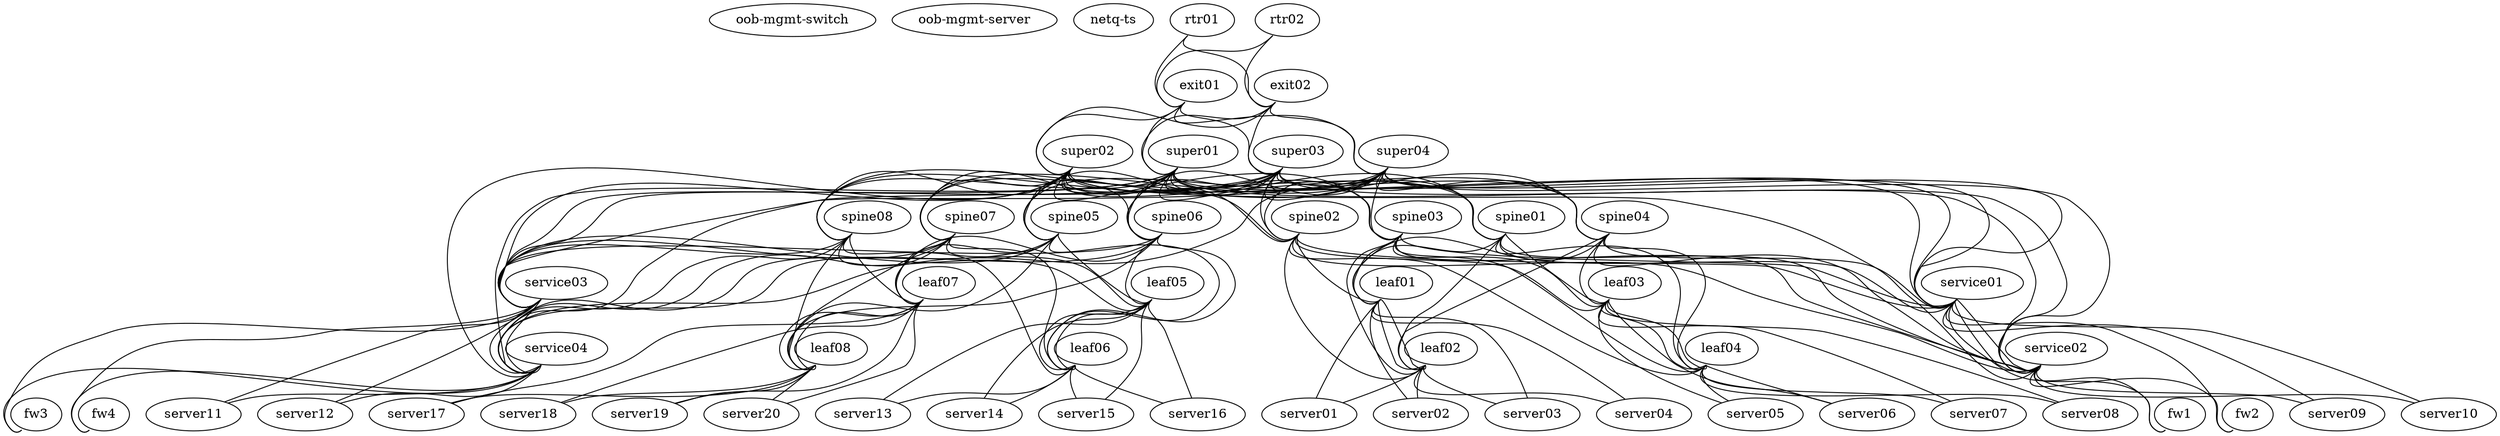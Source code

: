 graph dc {
   "oob-mgmt-switch"  [function="oob-switch" mgmt_ip="192.168.200.2"]
   "oob-mgmt-server"  [function="oob-server" mgmt_ip="192.168.200.1"]
   "netq-ts"   [function="host" mgmt_ip="192.168.200.250" memory="65535" os="cumulus/ts"]

   "rtr01"  [function="exit"]
   "rtr02"  [function="exit"]
   "exit01"  [function="exit"]
   "exit02"  [function="exit"]
   "super01"  [function="spine"]
   "super02" [function="spine"]
   "super03"  [function="spine"]
   "super04" [function="spine"]
   "spine01" [function="spine"]
   "spine02" [function="spine"]
   "spine03" [function="spine"]
   "spine04" [function="spine"]
   "spine05" [function="spine"]
   "spine06" [function="spine"]
   "spine07" [function="spine"]
   "spine08" [function="spine"]
   "fw1" [function="leaf"]
   "fw2" [function="leaf"]
   "fw3" [function="leaf"]
   "fw4" [function="leaf"]
   "leaf01" [function="leaf"]
   "leaf02" [function="leaf"]
   "leaf03" [function="leaf"]
   "leaf04" [function="leaf"]
   "leaf05" [function="leaf"]
   "leaf06" [function="leaf"]
   "leaf07" [function="leaf"]
   "leaf08" [function="leaf"]
   "service01" [function="exit"]
   "service02" [function="exit"]
   "service03" [function="exit"]
   "service04" [function="exit"]
   
   "server01" [function="host" os="generic/ubuntu1804"]
   "server02" [function="host" os="generic/ubuntu1804"]
   "server03" [function="host" os="generic/ubuntu1804"]
   "server04" [function="host" os="generic/ubuntu1804"]
   "server05" [function="host" os="generic/ubuntu1804"]
   "server06" [function="host" os="generic/ubuntu1804"]
   "server07" [function="host" os="generic/ubuntu1804"]
   "server08" [function="host" os="generic/ubuntu1804"]
   "server09" [function="host" os="generic/ubuntu1804"]
   "server10" [function="host" os="generic/ubuntu1804"]
   "server11" [function="host" os="generic/ubuntu1804"]
   "server12" [function="host" os="generic/ubuntu1804"]
   "server13" [function="host" os="generic/ubuntu1804"]
   "server14" [function="host" os="generic/ubuntu1804"]
   "server15" [function="host" os="generic/ubuntu1804"]
   "server16" [function="host" os="generic/ubuntu1804"]
   "server17" [function="host" os="generic/ubuntu1804"]
   "server18" [function="host" os="generic/ubuntu1804"]
   "server19" [function="host" os="generic/ubuntu1804"]
   "server20" [function="host" os="generic/ubuntu1804"]

   "rtr01":"swp1" -- "exit01":"swp6"
   "rtr02":"swp1" -- "exit01":"swp7"
   "rtr01":"swp2" -- "exit02":"swp6"
   "rtr02":"swp2" -- "exit02":"swp7"
   
   "exit01":"swp1" -- "super01":"swp31"
   "exit02":"swp1" -- "super01":"swp32"
   "exit01":"swp2" -- "super02":"swp31"
   "exit02":"swp2" -- "super02":"swp32"
   "exit01":"swp3" -- "super03":"swp31"
   "exit02":"swp3" -- "super03":"swp32"
   "exit01":"swp4" -- "super04":"swp31"
   "exit02":"swp4" -- "super04":"swp32"
   
   "super01":"swp1" -- "spine01":"swp29"
   "super02":"swp1" -- "spine01":"swp30"
   "super03":"swp1" -- "spine01":"swp31"
   "super04":"swp1" -- "spine01":"swp32"
   "super01":"swp2" -- "spine02":"swp29"
   "super02":"swp2" -- "spine02":"swp30"
   "super03":"swp2" -- "spine02":"swp31"
   "super04":"swp2" -- "spine02":"swp32"
   "super01":"swp3" -- "spine03":"swp29"
   "super02":"swp3" -- "spine03":"swp30"
   "super03":"swp3" -- "spine03":"swp31"
   "super04":"swp3" -- "spine03":"swp32"
   "super01":"swp4" -- "spine04":"swp29"
   "super02":"swp4" -- "spine04":"swp30"
   "super03":"swp4" -- "spine04":"swp31"
   "super04":"swp4" -- "spine04":"swp32"
   "super01":"swp9" -- "service01":"swp29"
   "super02":"swp9" -- "service01":"swp30"
   "super03":"swp9" -- "service01":"swp31"
   "super04":"swp9" -- "service01":"swp32"
   "super01":"swp10" -- "service02":"swp29"
   "super02":"swp10" -- "service02":"swp30"
   "super03":"swp10" -- "service02":"swp31"
   "super04":"swp10" -- "service02":"swp32"
   "super01":"swp5" -- "spine05":"swp29"
   "super02":"swp5" -- "spine05":"swp30"
   "super03":"swp5" -- "spine05":"swp31"
   "super04":"swp5" -- "spine05":"swp32"
   "super01":"swp6" -- "spine06":"swp29"
   "super02":"swp6" -- "spine06":"swp30"
   "super03":"swp6" -- "spine06":"swp31"
   "super04":"swp6" -- "spine06":"swp32"
   "super01":"swp7" -- "spine07":"swp29"
   "super02":"swp7" -- "spine07":"swp30"
   "super03":"swp7" -- "spine07":"swp31"
   "super04":"swp7" -- "spine07":"swp32"
   "super01":"swp8" -- "spine08":"swp29"
   "super02":"swp8" -- "spine08":"swp30"
   "super03":"swp8" -- "spine08":"swp31"
   "super04":"swp8" -- "spine08":"swp32"
   "super01":"swp11" -- "service03":"swp29"
   "super02":"swp11" -- "service03":"swp30"
   "super03":"swp11" -- "service03":"swp31"
   "super04":"swp11" -- "service03":"swp32"
   "super01":"swp12" -- "service04":"swp29"
   "super02":"swp12" -- "service04":"swp30"
   "super03":"swp12" -- "service04":"swp31"
   "super04":"swp12" -- "service04":"swp32"

   "spine01":"swp1" -- "leaf01":"swp51"
   "spine02":"swp1" -- "leaf01":"swp52"
   "spine03":"swp1" -- "leaf01":"swp53"
   "spine04":"swp1" -- "leaf01":"swp54"
   "spine01":"swp2" -- "leaf02":"swp51"
   "spine02":"swp2" -- "leaf02":"swp52"
   "spine03":"swp2" -- "leaf02":"swp53"
   "spine04":"swp2" -- "leaf02":"swp54"
   "spine01":"swp3" -- "leaf03":"swp51"
   "spine02":"swp3" -- "leaf03":"swp52"
   "spine03":"swp3" -- "leaf03":"swp53"
   "spine04":"swp3" -- "leaf03":"swp54"
   "spine01":"swp4" -- "leaf04":"swp51"
   "spine02":"swp4" -- "leaf04":"swp52"
   "spine03":"swp4" -- "leaf04":"swp53"
   "spine04":"swp4" -- "leaf04":"swp54"
   "spine01":"swp5" -- "service01":"swp25"
   "spine02":"swp5" -- "service01":"swp26"
   "spine03":"swp5" -- "service01":"swp27"
   "spine04":"swp5" -- "service01":"swp28"
   "spine01":"swp6" -- "service02":"swp25"
   "spine02":"swp6" -- "service02":"swp26"
   "spine03":"swp6" -- "service02":"swp27"
   "spine04":"swp6" -- "service02":"swp28"

   "leaf01":"swp1" -- "server01":"eth1"
   "leaf01":"swp2" -- "server02":"eth1"
   "leaf01":"swp3" -- "server03":"eth1"
   "leaf01":"swp4" -- "server04":"eth1"
   "leaf02":"swp1" -- "server01":"eth2"
   "leaf02":"swp2" -- "server02":"eth2"
   "leaf02":"swp3" -- "server03":"eth2"
   "leaf02":"swp4" -- "server04":"eth2"
   "leaf03":"swp1" -- "server05":"eth1"
   "leaf03":"swp2" -- "server06":"eth1"
   "leaf03":"swp3" -- "server07":"eth1"
   "leaf03":"swp4" -- "server08":"eth1"
   "leaf04":"swp1" -- "server05":"eth2"
   "leaf04":"swp2" -- "server06":"eth2"
   "leaf04":"swp3" -- "server07":"eth2"
   "leaf04":"swp4" -- "server08":"eth2"
   "service01":"swp1" -- "server09":"eth1"
   "service01":"swp2" -- "server10":"eth1"
   "service01":"swp3" -- "fw1":"swp1"
   "service01":"swp4" -- "fw2":"swp1"
   "service02":"swp1" -- "server09":"eth2"
   "service02":"swp2" -- "server10":"eth2"
   "service02":"swp3" -- "fw1":"swp2"
   "service02":"swp4" -- "fw2":"swp2"

   "leaf01":"swp49" -- "leaf02":"swp49"
   "leaf01":"swp50" -- "leaf02":"swp50"
   "leaf03":"swp49" -- "leaf04":"swp49"
   "leaf03":"swp50" -- "leaf04":"swp50"
   "service01":"swp20" -- "service02":"swp20"
   "service01":"swp21" -- "service02":"swp21"


   "spine05":"swp1" -- "leaf05":"swp51"
   "spine06":"swp1" -- "leaf05":"swp52"
   "spine07":"swp1" -- "leaf05":"swp53"
   "spine08":"swp1" -- "leaf05":"swp54"
   "spine05":"swp2" -- "leaf06":"swp51"
   "spine06":"swp2" -- "leaf06":"swp52"
   "spine07":"swp2" -- "leaf06":"swp53"
   "spine08":"swp2" -- "leaf06":"swp54"
   "spine05":"swp3" -- "leaf07":"swp51"
   "spine06":"swp3" -- "leaf07":"swp52"
   "spine07":"swp3" -- "leaf07":"swp53"
   "spine08":"swp3" -- "leaf07":"swp54"
   "spine05":"swp4" -- "leaf08":"swp51"
   "spine06":"swp4" -- "leaf08":"swp52"
   "spine07":"swp4" -- "leaf08":"swp53"
   "spine08":"swp4" -- "leaf08":"swp54"
   "spine05":"swp5" -- "service03":"swp25"
   "spine06":"swp5" -- "service03":"swp26"
   "spine07":"swp5" -- "service03":"swp27"
   "spine08":"swp5" -- "service03":"swp28"
   "spine05":"swp6" -- "service04":"swp25"
   "spine06":"swp6" -- "service04":"swp26"
   "spine07":"swp6" -- "service04":"swp27"
   "spine08":"swp6" -- "service04":"swp28"

   "leaf05":"swp1" -- "server13":"eth1"
   "leaf05":"swp2" -- "server14":"eth1"
   "leaf05":"swp3" -- "server15":"eth1"
   "leaf05":"swp4" -- "server16":"eth1"
   "leaf06":"swp1" -- "server13":"eth2"
   "leaf06":"swp2" -- "server14":"eth2"
   "leaf06":"swp3" -- "server15":"eth2"
   "leaf06":"swp4" -- "server16":"eth2"
   "leaf07":"swp1" -- "server17":"eth1"
   "leaf07":"swp2" -- "server18":"eth1"
   "leaf07":"swp3" -- "server19":"eth1"
   "leaf07":"swp4" -- "server20":"eth1"
   "leaf08":"swp1" -- "server17":"eth2"
   "leaf08":"swp2" -- "server18":"eth2"
   "leaf08":"swp3" -- "server19":"eth2"
   "leaf08":"swp4" -- "server20":"eth2"
   "service03":"swp1" -- "server11":"eth1"
   "service03":"swp2" -- "server12":"eth1"
   "service03":"swp3" -- "fw3":"swp1"
   "service03":"swp4" -- "fw4":"swp1"
   "service04":"swp1" -- "server11":"eth2"
   "service04":"swp2" -- "server12":"eth2"
   "service04":"swp3" -- "fw3":"swp2"
   "service04":"swp4" -- "fw4":"swp2"

   "leaf05":"swp49" -- "leaf06":"swp49"
   "leaf05":"swp50" -- "leaf06":"swp50"
   "leaf07":"swp49" -- "leaf08":"swp49"
   "leaf07":"swp50" -- "leaf08":"swp50"
   "service03":"swp20" -- "service04":"swp20"
   "service03":"swp21" -- "service04":"swp21"

}
